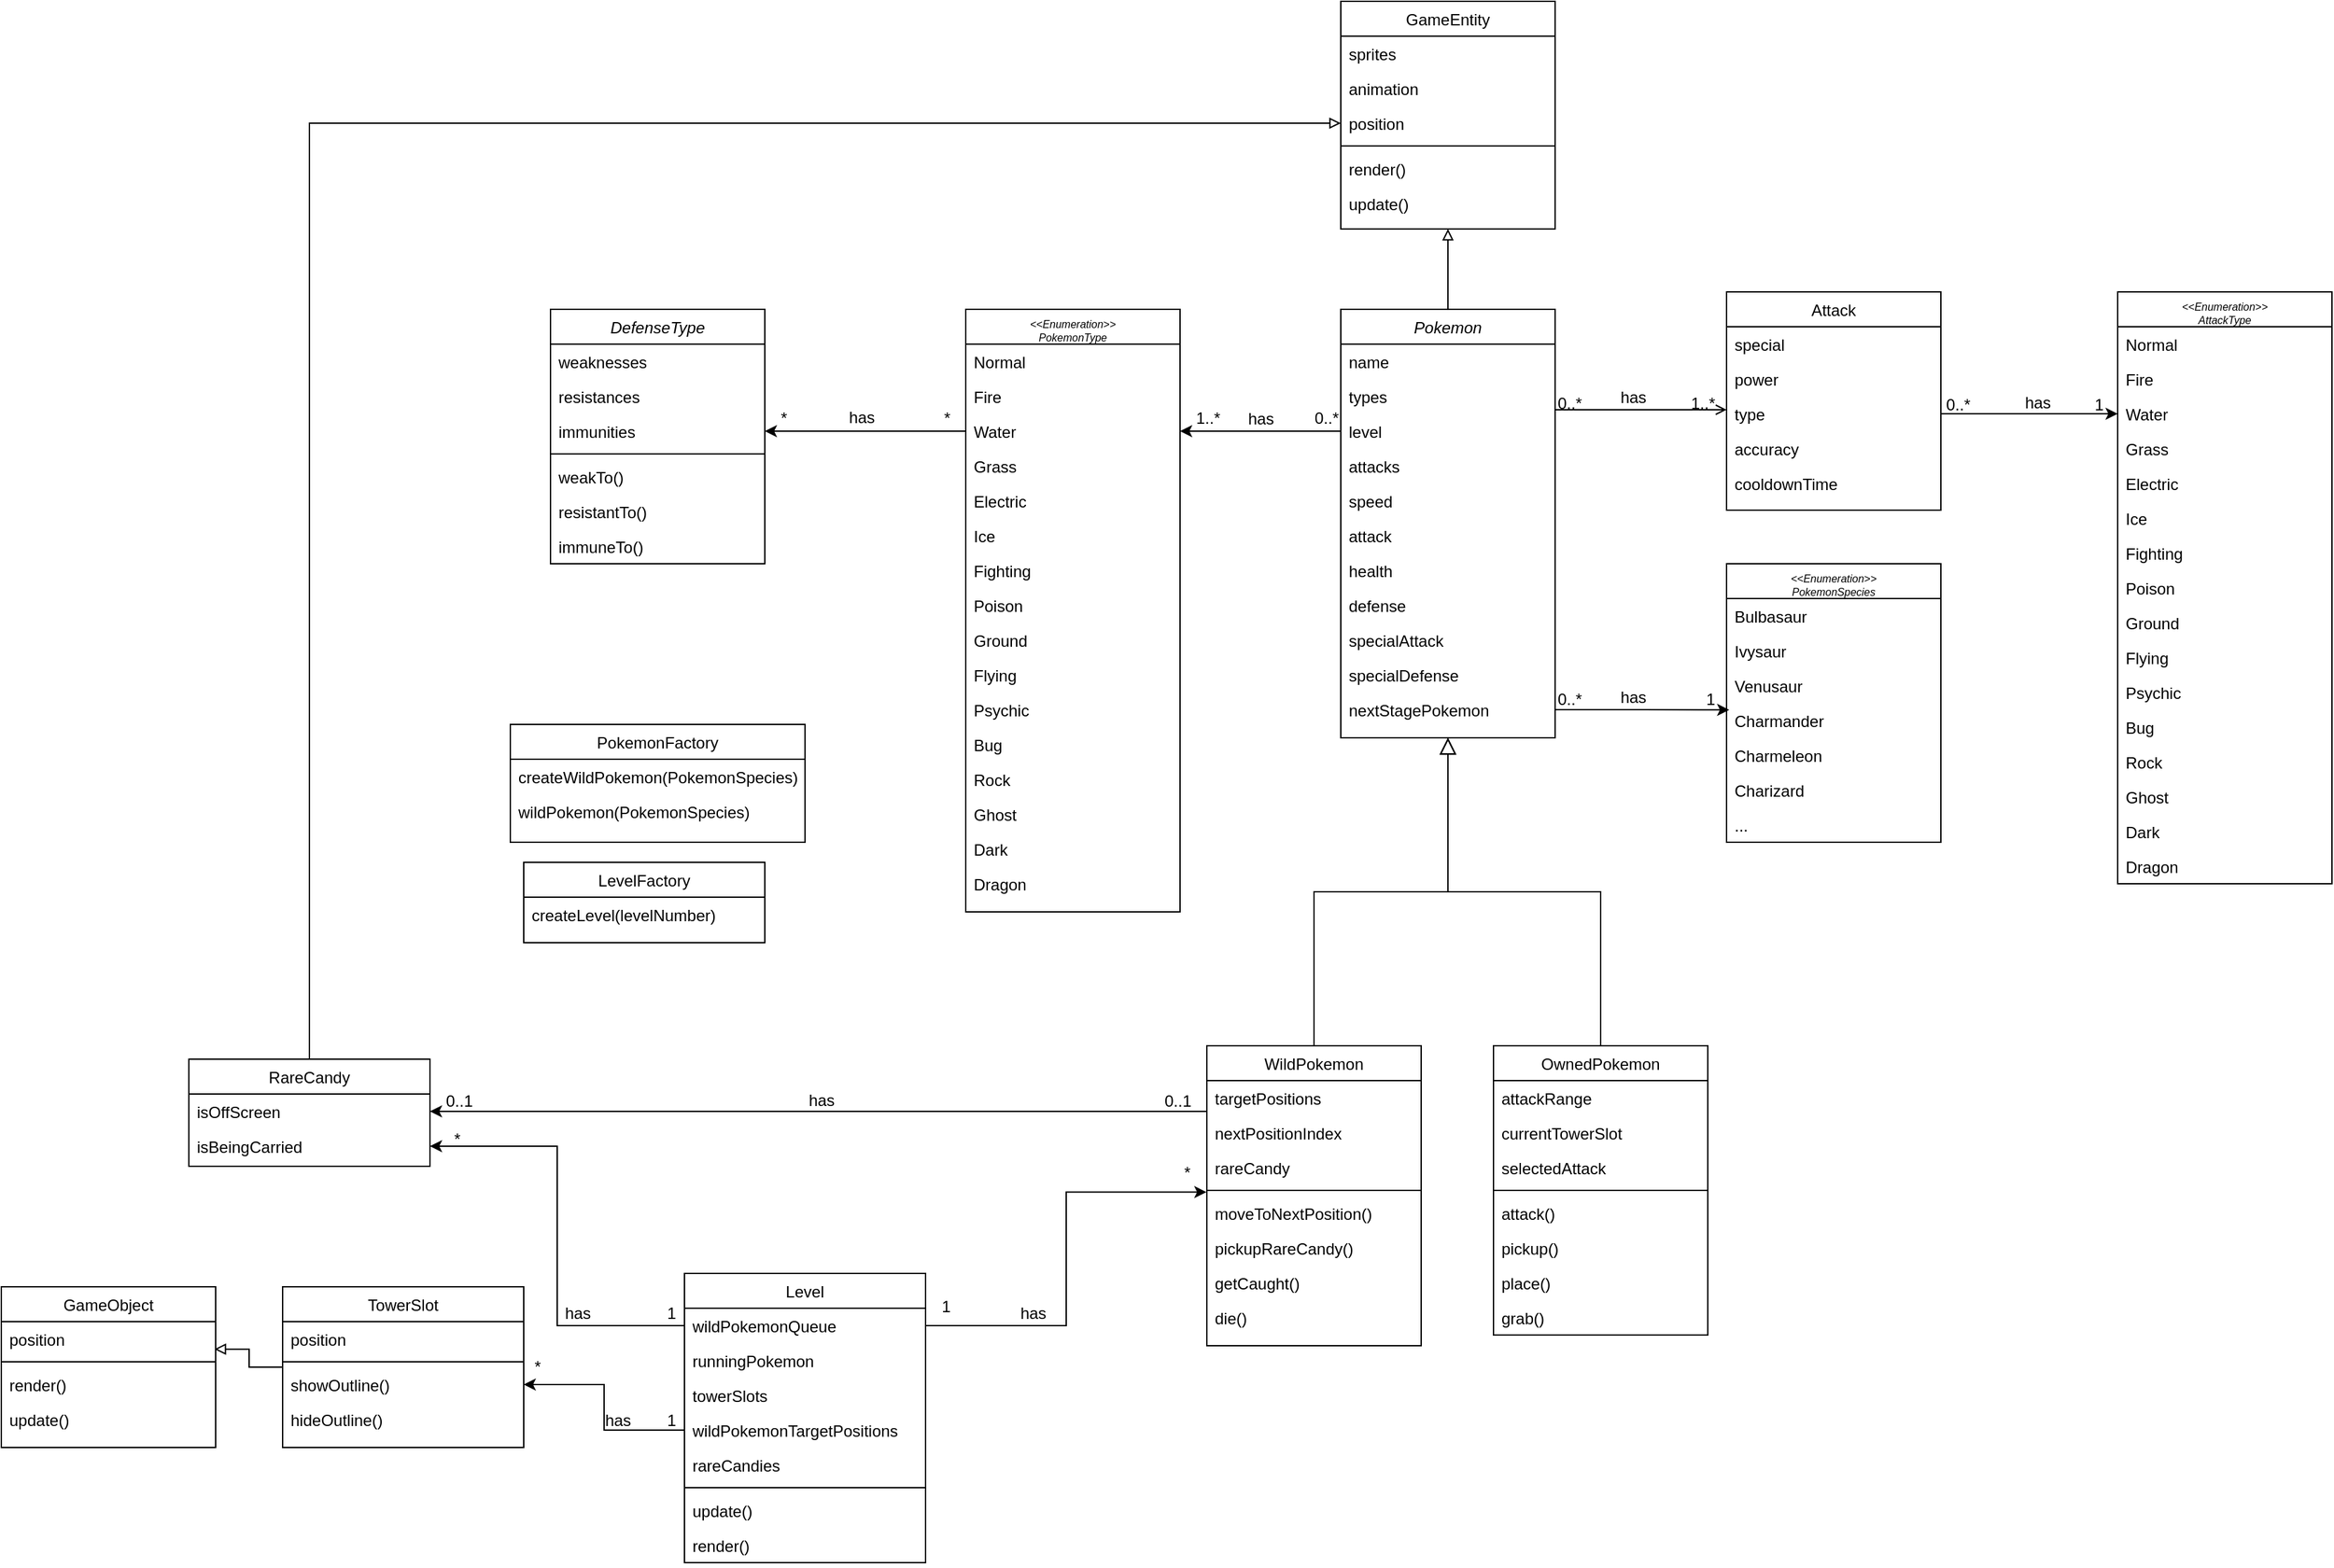 <mxfile version="20.3.0" type="device"><diagram id="C5RBs43oDa-KdzZeNtuy" name="Page-1"><mxGraphModel dx="2284" dy="3000" grid="1" gridSize="10" guides="1" tooltips="1" connect="1" arrows="1" fold="1" page="1" pageScale="1" pageWidth="827" pageHeight="1169" math="0" shadow="0"><root><mxCell id="WIyWlLk6GJQsqaUBKTNV-0"/><mxCell id="WIyWlLk6GJQsqaUBKTNV-1" parent="WIyWlLk6GJQsqaUBKTNV-0"/><mxCell id="jyU-2EMyW6hzsz8k2U6S-14" style="edgeStyle=orthogonalEdgeStyle;rounded=0;orthogonalLoop=1;jettySize=auto;html=1;exitX=0.5;exitY=0;exitDx=0;exitDy=0;entryX=0.5;entryY=1;entryDx=0;entryDy=0;strokeColor=none;" parent="WIyWlLk6GJQsqaUBKTNV-1" source="zkfFHV4jXpPFQw0GAbJ--0" target="jyU-2EMyW6hzsz8k2U6S-4" edge="1"><mxGeometry relative="1" as="geometry"/></mxCell><mxCell id="jyU-2EMyW6hzsz8k2U6S-15" style="edgeStyle=orthogonalEdgeStyle;rounded=0;orthogonalLoop=1;jettySize=auto;html=1;exitX=0.5;exitY=0;exitDx=0;exitDy=0;entryX=0.5;entryY=1;entryDx=0;entryDy=0;endArrow=block;endFill=0;" parent="WIyWlLk6GJQsqaUBKTNV-1" source="zkfFHV4jXpPFQw0GAbJ--0" target="jyU-2EMyW6hzsz8k2U6S-4" edge="1"><mxGeometry relative="1" as="geometry"/></mxCell><mxCell id="zkfFHV4jXpPFQw0GAbJ--0" value="Pokemon" style="swimlane;fontStyle=2;align=center;verticalAlign=top;childLayout=stackLayout;horizontal=1;startSize=26;horizontalStack=0;resizeParent=1;resizeLast=0;collapsible=1;marginBottom=0;rounded=0;shadow=0;strokeWidth=1;" parent="WIyWlLk6GJQsqaUBKTNV-1" vertex="1"><mxGeometry x="220" y="120" width="160" height="320" as="geometry"><mxRectangle x="230" y="140" width="160" height="26" as="alternateBounds"/></mxGeometry></mxCell><mxCell id="zkfFHV4jXpPFQw0GAbJ--1" value="name" style="text;align=left;verticalAlign=top;spacingLeft=4;spacingRight=4;overflow=hidden;rotatable=0;points=[[0,0.5],[1,0.5]];portConstraint=eastwest;" parent="zkfFHV4jXpPFQw0GAbJ--0" vertex="1"><mxGeometry y="26" width="160" height="26" as="geometry"/></mxCell><mxCell id="zkfFHV4jXpPFQw0GAbJ--2" value="types" style="text;align=left;verticalAlign=top;spacingLeft=4;spacingRight=4;overflow=hidden;rotatable=0;points=[[0,0.5],[1,0.5]];portConstraint=eastwest;rounded=0;shadow=0;html=0;" parent="zkfFHV4jXpPFQw0GAbJ--0" vertex="1"><mxGeometry y="52" width="160" height="26" as="geometry"/></mxCell><mxCell id="zkfFHV4jXpPFQw0GAbJ--3" value="level" style="text;align=left;verticalAlign=top;spacingLeft=4;spacingRight=4;overflow=hidden;rotatable=0;points=[[0,0.5],[1,0.5]];portConstraint=eastwest;rounded=0;shadow=0;html=0;" parent="zkfFHV4jXpPFQw0GAbJ--0" vertex="1"><mxGeometry y="78" width="160" height="26" as="geometry"/></mxCell><mxCell id="jyU-2EMyW6hzsz8k2U6S-2" value="attacks" style="text;align=left;verticalAlign=top;spacingLeft=4;spacingRight=4;overflow=hidden;rotatable=0;points=[[0,0.5],[1,0.5]];portConstraint=eastwest;rounded=0;shadow=0;html=0;" parent="zkfFHV4jXpPFQw0GAbJ--0" vertex="1"><mxGeometry y="104" width="160" height="26" as="geometry"/></mxCell><mxCell id="jyU-2EMyW6hzsz8k2U6S-69" value="speed" style="text;align=left;verticalAlign=top;spacingLeft=4;spacingRight=4;overflow=hidden;rotatable=0;points=[[0,0.5],[1,0.5]];portConstraint=eastwest;rounded=0;shadow=0;html=0;" parent="zkfFHV4jXpPFQw0GAbJ--0" vertex="1"><mxGeometry y="130" width="160" height="26" as="geometry"/></mxCell><mxCell id="jyU-2EMyW6hzsz8k2U6S-70" value="attack" style="text;align=left;verticalAlign=top;spacingLeft=4;spacingRight=4;overflow=hidden;rotatable=0;points=[[0,0.5],[1,0.5]];portConstraint=eastwest;rounded=0;shadow=0;html=0;" parent="zkfFHV4jXpPFQw0GAbJ--0" vertex="1"><mxGeometry y="156" width="160" height="26" as="geometry"/></mxCell><mxCell id="jyU-2EMyW6hzsz8k2U6S-72" value="health" style="text;align=left;verticalAlign=top;spacingLeft=4;spacingRight=4;overflow=hidden;rotatable=0;points=[[0,0.5],[1,0.5]];portConstraint=eastwest;rounded=0;shadow=0;html=0;" parent="zkfFHV4jXpPFQw0GAbJ--0" vertex="1"><mxGeometry y="182" width="160" height="26" as="geometry"/></mxCell><mxCell id="jyU-2EMyW6hzsz8k2U6S-73" value="defense" style="text;align=left;verticalAlign=top;spacingLeft=4;spacingRight=4;overflow=hidden;rotatable=0;points=[[0,0.5],[1,0.5]];portConstraint=eastwest;rounded=0;shadow=0;html=0;" parent="zkfFHV4jXpPFQw0GAbJ--0" vertex="1"><mxGeometry y="208" width="160" height="26" as="geometry"/></mxCell><mxCell id="jyU-2EMyW6hzsz8k2U6S-74" value="specialAttack" style="text;align=left;verticalAlign=top;spacingLeft=4;spacingRight=4;overflow=hidden;rotatable=0;points=[[0,0.5],[1,0.5]];portConstraint=eastwest;rounded=0;shadow=0;html=0;" parent="zkfFHV4jXpPFQw0GAbJ--0" vertex="1"><mxGeometry y="234" width="160" height="26" as="geometry"/></mxCell><mxCell id="jyU-2EMyW6hzsz8k2U6S-75" value="specialDefense" style="text;align=left;verticalAlign=top;spacingLeft=4;spacingRight=4;overflow=hidden;rotatable=0;points=[[0,0.5],[1,0.5]];portConstraint=eastwest;rounded=0;shadow=0;html=0;" parent="zkfFHV4jXpPFQw0GAbJ--0" vertex="1"><mxGeometry y="260" width="160" height="26" as="geometry"/></mxCell><mxCell id="jyU-2EMyW6hzsz8k2U6S-137" value="nextStagePokemon" style="text;align=left;verticalAlign=top;spacingLeft=4;spacingRight=4;overflow=hidden;rotatable=0;points=[[0,0.5],[1,0.5]];portConstraint=eastwest;rounded=0;shadow=0;html=0;" parent="zkfFHV4jXpPFQw0GAbJ--0" vertex="1"><mxGeometry y="286" width="160" height="26" as="geometry"/></mxCell><mxCell id="zkfFHV4jXpPFQw0GAbJ--6" value="WildPokemon" style="swimlane;fontStyle=0;align=center;verticalAlign=top;childLayout=stackLayout;horizontal=1;startSize=26;horizontalStack=0;resizeParent=1;resizeLast=0;collapsible=1;marginBottom=0;rounded=0;shadow=0;strokeWidth=1;" parent="WIyWlLk6GJQsqaUBKTNV-1" vertex="1"><mxGeometry x="120" y="670" width="160" height="224" as="geometry"><mxRectangle x="130" y="380" width="160" height="26" as="alternateBounds"/></mxGeometry></mxCell><mxCell id="zkfFHV4jXpPFQw0GAbJ--8" value="targetPositions" style="text;align=left;verticalAlign=top;spacingLeft=4;spacingRight=4;overflow=hidden;rotatable=0;points=[[0,0.5],[1,0.5]];portConstraint=eastwest;rounded=0;shadow=0;html=0;" parent="zkfFHV4jXpPFQw0GAbJ--6" vertex="1"><mxGeometry y="26" width="160" height="26" as="geometry"/></mxCell><mxCell id="vURB0W0O-eHj1X0CCWjj-23" value="nextPositionIndex" style="text;align=left;verticalAlign=top;spacingLeft=4;spacingRight=4;overflow=hidden;rotatable=0;points=[[0,0.5],[1,0.5]];portConstraint=eastwest;rounded=0;shadow=0;html=0;" parent="zkfFHV4jXpPFQw0GAbJ--6" vertex="1"><mxGeometry y="52" width="160" height="26" as="geometry"/></mxCell><mxCell id="vURB0W0O-eHj1X0CCWjj-40" value="rareCandy" style="text;align=left;verticalAlign=top;spacingLeft=4;spacingRight=4;overflow=hidden;rotatable=0;points=[[0,0.5],[1,0.5]];portConstraint=eastwest;rounded=0;shadow=0;html=0;" parent="zkfFHV4jXpPFQw0GAbJ--6" vertex="1"><mxGeometry y="78" width="160" height="26" as="geometry"/></mxCell><mxCell id="zkfFHV4jXpPFQw0GAbJ--9" value="" style="line;html=1;strokeWidth=1;align=left;verticalAlign=middle;spacingTop=-1;spacingLeft=3;spacingRight=3;rotatable=0;labelPosition=right;points=[];portConstraint=eastwest;" parent="zkfFHV4jXpPFQw0GAbJ--6" vertex="1"><mxGeometry y="104" width="160" height="8" as="geometry"/></mxCell><mxCell id="vURB0W0O-eHj1X0CCWjj-24" value="moveToNextPosition()" style="text;align=left;verticalAlign=top;spacingLeft=4;spacingRight=4;overflow=hidden;rotatable=0;points=[[0,0.5],[1,0.5]];portConstraint=eastwest;rounded=0;shadow=0;html=0;" parent="zkfFHV4jXpPFQw0GAbJ--6" vertex="1"><mxGeometry y="112" width="160" height="26" as="geometry"/></mxCell><mxCell id="vURB0W0O-eHj1X0CCWjj-25" value="pickupRareCandy()" style="text;align=left;verticalAlign=top;spacingLeft=4;spacingRight=4;overflow=hidden;rotatable=0;points=[[0,0.5],[1,0.5]];portConstraint=eastwest;rounded=0;shadow=0;html=0;" parent="zkfFHV4jXpPFQw0GAbJ--6" vertex="1"><mxGeometry y="138" width="160" height="26" as="geometry"/></mxCell><mxCell id="vURB0W0O-eHj1X0CCWjj-26" value="getCaught()" style="text;align=left;verticalAlign=top;spacingLeft=4;spacingRight=4;overflow=hidden;rotatable=0;points=[[0,0.5],[1,0.5]];portConstraint=eastwest;rounded=0;shadow=0;html=0;" parent="zkfFHV4jXpPFQw0GAbJ--6" vertex="1"><mxGeometry y="164" width="160" height="26" as="geometry"/></mxCell><mxCell id="vURB0W0O-eHj1X0CCWjj-27" value="die()" style="text;align=left;verticalAlign=top;spacingLeft=4;spacingRight=4;overflow=hidden;rotatable=0;points=[[0,0.5],[1,0.5]];portConstraint=eastwest;rounded=0;shadow=0;html=0;" parent="zkfFHV4jXpPFQw0GAbJ--6" vertex="1"><mxGeometry y="190" width="160" height="26" as="geometry"/></mxCell><mxCell id="zkfFHV4jXpPFQw0GAbJ--12" value="" style="endArrow=block;endSize=10;endFill=0;shadow=0;strokeWidth=1;rounded=0;edgeStyle=elbowEdgeStyle;elbow=vertical;" parent="WIyWlLk6GJQsqaUBKTNV-1" source="zkfFHV4jXpPFQw0GAbJ--6" target="zkfFHV4jXpPFQw0GAbJ--0" edge="1"><mxGeometry width="160" relative="1" as="geometry"><mxPoint x="200" y="203" as="sourcePoint"/><mxPoint x="200" y="203" as="targetPoint"/></mxGeometry></mxCell><mxCell id="zkfFHV4jXpPFQw0GAbJ--13" value="OwnedPokemon" style="swimlane;fontStyle=0;align=center;verticalAlign=top;childLayout=stackLayout;horizontal=1;startSize=26;horizontalStack=0;resizeParent=1;resizeLast=0;collapsible=1;marginBottom=0;rounded=0;shadow=0;strokeWidth=1;" parent="WIyWlLk6GJQsqaUBKTNV-1" vertex="1"><mxGeometry x="334" y="670" width="160" height="216" as="geometry"><mxRectangle x="340" y="380" width="170" height="26" as="alternateBounds"/></mxGeometry></mxCell><mxCell id="zkfFHV4jXpPFQw0GAbJ--14" value="attackRange" style="text;align=left;verticalAlign=top;spacingLeft=4;spacingRight=4;overflow=hidden;rotatable=0;points=[[0,0.5],[1,0.5]];portConstraint=eastwest;" parent="zkfFHV4jXpPFQw0GAbJ--13" vertex="1"><mxGeometry y="26" width="160" height="26" as="geometry"/></mxCell><mxCell id="vURB0W0O-eHj1X0CCWjj-8" value="currentTowerSlot" style="text;align=left;verticalAlign=top;spacingLeft=4;spacingRight=4;overflow=hidden;rotatable=0;points=[[0,0.5],[1,0.5]];portConstraint=eastwest;" parent="zkfFHV4jXpPFQw0GAbJ--13" vertex="1"><mxGeometry y="52" width="160" height="26" as="geometry"/></mxCell><mxCell id="vURB0W0O-eHj1X0CCWjj-22" value="selectedAttack&#10;" style="text;align=left;verticalAlign=top;spacingLeft=4;spacingRight=4;overflow=hidden;rotatable=0;points=[[0,0.5],[1,0.5]];portConstraint=eastwest;" parent="zkfFHV4jXpPFQw0GAbJ--13" vertex="1"><mxGeometry y="78" width="160" height="26" as="geometry"/></mxCell><mxCell id="zkfFHV4jXpPFQw0GAbJ--15" value="" style="line;html=1;strokeWidth=1;align=left;verticalAlign=middle;spacingTop=-1;spacingLeft=3;spacingRight=3;rotatable=0;labelPosition=right;points=[];portConstraint=eastwest;" parent="zkfFHV4jXpPFQw0GAbJ--13" vertex="1"><mxGeometry y="104" width="160" height="8" as="geometry"/></mxCell><mxCell id="vURB0W0O-eHj1X0CCWjj-7" value="attack()&#10;" style="text;align=left;verticalAlign=top;spacingLeft=4;spacingRight=4;overflow=hidden;rotatable=0;points=[[0,0.5],[1,0.5]];portConstraint=eastwest;" parent="zkfFHV4jXpPFQw0GAbJ--13" vertex="1"><mxGeometry y="112" width="160" height="26" as="geometry"/></mxCell><mxCell id="vURB0W0O-eHj1X0CCWjj-73" value="pickup()" style="text;align=left;verticalAlign=top;spacingLeft=4;spacingRight=4;overflow=hidden;rotatable=0;points=[[0,0.5],[1,0.5]];portConstraint=eastwest;" parent="zkfFHV4jXpPFQw0GAbJ--13" vertex="1"><mxGeometry y="138" width="160" height="26" as="geometry"/></mxCell><mxCell id="vURB0W0O-eHj1X0CCWjj-74" value="place()" style="text;align=left;verticalAlign=top;spacingLeft=4;spacingRight=4;overflow=hidden;rotatable=0;points=[[0,0.5],[1,0.5]];portConstraint=eastwest;" parent="zkfFHV4jXpPFQw0GAbJ--13" vertex="1"><mxGeometry y="164" width="160" height="26" as="geometry"/></mxCell><mxCell id="vURB0W0O-eHj1X0CCWjj-75" value="grab()" style="text;align=left;verticalAlign=top;spacingLeft=4;spacingRight=4;overflow=hidden;rotatable=0;points=[[0,0.5],[1,0.5]];portConstraint=eastwest;" parent="zkfFHV4jXpPFQw0GAbJ--13" vertex="1"><mxGeometry y="190" width="160" height="26" as="geometry"/></mxCell><mxCell id="zkfFHV4jXpPFQw0GAbJ--16" value="" style="endArrow=block;endSize=10;endFill=0;shadow=0;strokeWidth=1;rounded=0;edgeStyle=elbowEdgeStyle;elbow=vertical;" parent="WIyWlLk6GJQsqaUBKTNV-1" source="zkfFHV4jXpPFQw0GAbJ--13" target="zkfFHV4jXpPFQw0GAbJ--0" edge="1"><mxGeometry width="160" relative="1" as="geometry"><mxPoint x="210" y="373" as="sourcePoint"/><mxPoint x="310" y="271" as="targetPoint"/></mxGeometry></mxCell><mxCell id="zkfFHV4jXpPFQw0GAbJ--17" value="Attack" style="swimlane;fontStyle=0;align=center;verticalAlign=top;childLayout=stackLayout;horizontal=1;startSize=26;horizontalStack=0;resizeParent=1;resizeLast=0;collapsible=1;marginBottom=0;rounded=0;shadow=0;strokeWidth=1;" parent="WIyWlLk6GJQsqaUBKTNV-1" vertex="1"><mxGeometry x="508" y="107" width="160" height="163" as="geometry"><mxRectangle x="550" y="140" width="160" height="26" as="alternateBounds"/></mxGeometry></mxCell><mxCell id="zkfFHV4jXpPFQw0GAbJ--18" value="special" style="text;align=left;verticalAlign=top;spacingLeft=4;spacingRight=4;overflow=hidden;rotatable=0;points=[[0,0.5],[1,0.5]];portConstraint=eastwest;" parent="zkfFHV4jXpPFQw0GAbJ--17" vertex="1"><mxGeometry y="26" width="160" height="26" as="geometry"/></mxCell><mxCell id="zkfFHV4jXpPFQw0GAbJ--19" value="power" style="text;align=left;verticalAlign=top;spacingLeft=4;spacingRight=4;overflow=hidden;rotatable=0;points=[[0,0.5],[1,0.5]];portConstraint=eastwest;rounded=0;shadow=0;html=0;" parent="zkfFHV4jXpPFQw0GAbJ--17" vertex="1"><mxGeometry y="52" width="160" height="26" as="geometry"/></mxCell><mxCell id="zkfFHV4jXpPFQw0GAbJ--20" value="type" style="text;align=left;verticalAlign=top;spacingLeft=4;spacingRight=4;overflow=hidden;rotatable=0;points=[[0,0.5],[1,0.5]];portConstraint=eastwest;rounded=0;shadow=0;html=0;" parent="zkfFHV4jXpPFQw0GAbJ--17" vertex="1"><mxGeometry y="78" width="160" height="26" as="geometry"/></mxCell><mxCell id="zkfFHV4jXpPFQw0GAbJ--21" value="accuracy" style="text;align=left;verticalAlign=top;spacingLeft=4;spacingRight=4;overflow=hidden;rotatable=0;points=[[0,0.5],[1,0.5]];portConstraint=eastwest;rounded=0;shadow=0;html=0;" parent="zkfFHV4jXpPFQw0GAbJ--17" vertex="1"><mxGeometry y="104" width="160" height="26" as="geometry"/></mxCell><mxCell id="zkfFHV4jXpPFQw0GAbJ--22" value="cooldownTime" style="text;align=left;verticalAlign=top;spacingLeft=4;spacingRight=4;overflow=hidden;rotatable=0;points=[[0,0.5],[1,0.5]];portConstraint=eastwest;rounded=0;shadow=0;html=0;" parent="zkfFHV4jXpPFQw0GAbJ--17" vertex="1"><mxGeometry y="130" width="160" height="26" as="geometry"/></mxCell><mxCell id="zkfFHV4jXpPFQw0GAbJ--26" value="" style="endArrow=open;shadow=0;strokeWidth=1;rounded=0;endFill=1;edgeStyle=elbowEdgeStyle;elbow=vertical;" parent="WIyWlLk6GJQsqaUBKTNV-1" source="zkfFHV4jXpPFQw0GAbJ--0" target="zkfFHV4jXpPFQw0GAbJ--17" edge="1"><mxGeometry x="0.5" y="41" relative="1" as="geometry"><mxPoint x="380" y="192" as="sourcePoint"/><mxPoint x="540" y="192" as="targetPoint"/><mxPoint x="-40" y="32" as="offset"/></mxGeometry></mxCell><mxCell id="zkfFHV4jXpPFQw0GAbJ--27" value="0..*" style="resizable=0;align=left;verticalAlign=bottom;labelBackgroundColor=none;fontSize=12;" parent="zkfFHV4jXpPFQw0GAbJ--26" connectable="0" vertex="1"><mxGeometry x="-1" relative="1" as="geometry"><mxPoint y="4" as="offset"/></mxGeometry></mxCell><mxCell id="zkfFHV4jXpPFQw0GAbJ--28" value="1..*" style="resizable=0;align=right;verticalAlign=bottom;labelBackgroundColor=none;fontSize=12;" parent="zkfFHV4jXpPFQw0GAbJ--26" connectable="0" vertex="1"><mxGeometry x="1" relative="1" as="geometry"><mxPoint x="-7" y="4" as="offset"/></mxGeometry></mxCell><mxCell id="zkfFHV4jXpPFQw0GAbJ--29" value="has" style="text;html=1;resizable=0;points=[];;align=center;verticalAlign=middle;labelBackgroundColor=none;rounded=0;shadow=0;strokeWidth=1;fontSize=12;" parent="zkfFHV4jXpPFQw0GAbJ--26" vertex="1" connectable="0"><mxGeometry x="0.5" y="49" relative="1" as="geometry"><mxPoint x="-38" y="40" as="offset"/></mxGeometry></mxCell><mxCell id="jyU-2EMyW6hzsz8k2U6S-139" value="0..*" style="resizable=0;align=left;verticalAlign=bottom;labelBackgroundColor=none;fontSize=12;" parent="zkfFHV4jXpPFQw0GAbJ--26" connectable="0" vertex="1"><mxGeometry x="-1" relative="1" as="geometry"><mxPoint y="225" as="offset"/></mxGeometry></mxCell><mxCell id="jyU-2EMyW6hzsz8k2U6S-140" value="has" style="text;html=1;resizable=0;points=[];;align=center;verticalAlign=middle;labelBackgroundColor=none;rounded=0;shadow=0;strokeWidth=1;fontSize=12;" parent="zkfFHV4jXpPFQw0GAbJ--26" vertex="1" connectable="0"><mxGeometry x="0.5" y="49" relative="1" as="geometry"><mxPoint x="-38" y="264" as="offset"/></mxGeometry></mxCell><mxCell id="jyU-2EMyW6hzsz8k2U6S-141" value="1" style="resizable=0;align=right;verticalAlign=bottom;labelBackgroundColor=none;fontSize=12;" parent="zkfFHV4jXpPFQw0GAbJ--26" connectable="0" vertex="1"><mxGeometry x="1" relative="1" as="geometry"><mxPoint x="-7" y="225" as="offset"/></mxGeometry></mxCell><mxCell id="vURB0W0O-eHj1X0CCWjj-4" value="0..*" style="resizable=0;align=left;verticalAlign=bottom;labelBackgroundColor=none;fontSize=12;" parent="zkfFHV4jXpPFQw0GAbJ--26" connectable="0" vertex="1"><mxGeometry x="-1" relative="1" as="geometry"><mxPoint x="290" y="5" as="offset"/></mxGeometry></mxCell><mxCell id="vURB0W0O-eHj1X0CCWjj-5" value="1" style="resizable=0;align=right;verticalAlign=bottom;labelBackgroundColor=none;fontSize=12;" parent="zkfFHV4jXpPFQw0GAbJ--26" connectable="0" vertex="1"><mxGeometry x="1" relative="1" as="geometry"><mxPoint x="283" y="5" as="offset"/></mxGeometry></mxCell><mxCell id="vURB0W0O-eHj1X0CCWjj-6" value="has" style="text;html=1;resizable=0;points=[];;align=center;verticalAlign=middle;labelBackgroundColor=none;rounded=0;shadow=0;strokeWidth=1;fontSize=12;" parent="zkfFHV4jXpPFQw0GAbJ--26" vertex="1" connectable="0"><mxGeometry x="0.5" y="49" relative="1" as="geometry"><mxPoint x="264" y="44" as="offset"/></mxGeometry></mxCell><mxCell id="jyU-2EMyW6hzsz8k2U6S-4" value="GameEntity" style="swimlane;fontStyle=0;align=center;verticalAlign=top;childLayout=stackLayout;horizontal=1;startSize=26;horizontalStack=0;resizeParent=1;resizeLast=0;collapsible=1;marginBottom=0;rounded=0;shadow=0;strokeWidth=1;" parent="WIyWlLk6GJQsqaUBKTNV-1" vertex="1"><mxGeometry x="220" y="-110" width="160" height="170" as="geometry"><mxRectangle x="550" y="140" width="160" height="26" as="alternateBounds"/></mxGeometry></mxCell><mxCell id="jyU-2EMyW6hzsz8k2U6S-5" value="sprites" style="text;align=left;verticalAlign=top;spacingLeft=4;spacingRight=4;overflow=hidden;rotatable=0;points=[[0,0.5],[1,0.5]];portConstraint=eastwest;" parent="jyU-2EMyW6hzsz8k2U6S-4" vertex="1"><mxGeometry y="26" width="160" height="26" as="geometry"/></mxCell><mxCell id="jyU-2EMyW6hzsz8k2U6S-6" value="animation" style="text;align=left;verticalAlign=top;spacingLeft=4;spacingRight=4;overflow=hidden;rotatable=0;points=[[0,0.5],[1,0.5]];portConstraint=eastwest;rounded=0;shadow=0;html=0;" parent="jyU-2EMyW6hzsz8k2U6S-4" vertex="1"><mxGeometry y="52" width="160" height="26" as="geometry"/></mxCell><mxCell id="jyU-2EMyW6hzsz8k2U6S-7" value="position" style="text;align=left;verticalAlign=top;spacingLeft=4;spacingRight=4;overflow=hidden;rotatable=0;points=[[0,0.5],[1,0.5]];portConstraint=eastwest;rounded=0;shadow=0;html=0;" parent="jyU-2EMyW6hzsz8k2U6S-4" vertex="1"><mxGeometry y="78" width="160" height="26" as="geometry"/></mxCell><mxCell id="jyU-2EMyW6hzsz8k2U6S-10" value="" style="line;html=1;strokeWidth=1;align=left;verticalAlign=middle;spacingTop=-1;spacingLeft=3;spacingRight=3;rotatable=0;labelPosition=right;points=[];portConstraint=eastwest;" parent="jyU-2EMyW6hzsz8k2U6S-4" vertex="1"><mxGeometry y="104" width="160" height="8" as="geometry"/></mxCell><mxCell id="jyU-2EMyW6hzsz8k2U6S-11" value="render()" style="text;align=left;verticalAlign=top;spacingLeft=4;spacingRight=4;overflow=hidden;rotatable=0;points=[[0,0.5],[1,0.5]];portConstraint=eastwest;" parent="jyU-2EMyW6hzsz8k2U6S-4" vertex="1"><mxGeometry y="112" width="160" height="26" as="geometry"/></mxCell><mxCell id="jyU-2EMyW6hzsz8k2U6S-13" value="update()" style="text;align=left;verticalAlign=top;spacingLeft=4;spacingRight=4;overflow=hidden;rotatable=0;points=[[0,0.5],[1,0.5]];portConstraint=eastwest;" parent="jyU-2EMyW6hzsz8k2U6S-4" vertex="1"><mxGeometry y="138" width="160" height="26" as="geometry"/></mxCell><mxCell id="jyU-2EMyW6hzsz8k2U6S-25" style="edgeStyle=orthogonalEdgeStyle;rounded=0;orthogonalLoop=1;jettySize=auto;html=1;exitX=0;exitY=0.5;exitDx=0;exitDy=0;endArrow=classic;endFill=1;entryX=1;entryY=0.5;entryDx=0;entryDy=0;" parent="WIyWlLk6GJQsqaUBKTNV-1" source="zkfFHV4jXpPFQw0GAbJ--3" target="jyU-2EMyW6hzsz8k2U6S-42" edge="1"><mxGeometry relative="1" as="geometry"><mxPoint x="120" y="211" as="targetPoint"/></mxGeometry></mxCell><mxCell id="jyU-2EMyW6hzsz8k2U6S-29" value="1..*" style="resizable=0;align=left;verticalAlign=bottom;labelBackgroundColor=none;fontSize=12;" parent="WIyWlLk6GJQsqaUBKTNV-1" connectable="0" vertex="1"><mxGeometry x="110" y="210.003" as="geometry"/></mxCell><mxCell id="jyU-2EMyW6hzsz8k2U6S-30" value="0..*" style="resizable=0;align=right;verticalAlign=bottom;labelBackgroundColor=none;fontSize=12;" parent="WIyWlLk6GJQsqaUBKTNV-1" connectable="0" vertex="1"><mxGeometry x="220.002" y="210.003" as="geometry"/></mxCell><mxCell id="jyU-2EMyW6hzsz8k2U6S-31" value="has" style="text;html=1;resizable=0;points=[];;align=center;verticalAlign=middle;labelBackgroundColor=none;rounded=0;shadow=0;strokeWidth=1;fontSize=12;" parent="WIyWlLk6GJQsqaUBKTNV-1" vertex="1" connectable="0"><mxGeometry x="160.004" y="202.003" as="geometry"/></mxCell><mxCell id="jyU-2EMyW6hzsz8k2U6S-34" value="&lt;&lt;Enumeration&gt;&gt;&#10;PokemonType" style="swimlane;fontStyle=2;align=center;verticalAlign=top;childLayout=stackLayout;horizontal=1;startSize=26;horizontalStack=0;resizeParent=1;resizeLast=0;collapsible=1;marginBottom=0;rounded=0;shadow=0;strokeWidth=1;fontSize=8;" parent="WIyWlLk6GJQsqaUBKTNV-1" vertex="1"><mxGeometry x="-60" y="120" width="160" height="450" as="geometry"><mxRectangle x="230" y="140" width="160" height="26" as="alternateBounds"/></mxGeometry></mxCell><mxCell id="jyU-2EMyW6hzsz8k2U6S-40" value="Normal" style="text;align=left;verticalAlign=top;spacingLeft=4;spacingRight=4;overflow=hidden;rotatable=0;points=[[0,0.5],[1,0.5]];portConstraint=eastwest;" parent="jyU-2EMyW6hzsz8k2U6S-34" vertex="1"><mxGeometry y="26" width="160" height="26" as="geometry"/></mxCell><mxCell id="jyU-2EMyW6hzsz8k2U6S-41" value="Fire&#10;" style="text;align=left;verticalAlign=top;spacingLeft=4;spacingRight=4;overflow=hidden;rotatable=0;points=[[0,0.5],[1,0.5]];portConstraint=eastwest;" parent="jyU-2EMyW6hzsz8k2U6S-34" vertex="1"><mxGeometry y="52" width="160" height="26" as="geometry"/></mxCell><mxCell id="jyU-2EMyW6hzsz8k2U6S-42" value="Water" style="text;align=left;verticalAlign=top;spacingLeft=4;spacingRight=4;overflow=hidden;rotatable=0;points=[[0,0.5],[1,0.5]];portConstraint=eastwest;" parent="jyU-2EMyW6hzsz8k2U6S-34" vertex="1"><mxGeometry y="78" width="160" height="26" as="geometry"/></mxCell><mxCell id="jyU-2EMyW6hzsz8k2U6S-43" value="Grass" style="text;align=left;verticalAlign=top;spacingLeft=4;spacingRight=4;overflow=hidden;rotatable=0;points=[[0,0.5],[1,0.5]];portConstraint=eastwest;" parent="jyU-2EMyW6hzsz8k2U6S-34" vertex="1"><mxGeometry y="104" width="160" height="26" as="geometry"/></mxCell><mxCell id="jyU-2EMyW6hzsz8k2U6S-44" value="Electric" style="text;align=left;verticalAlign=top;spacingLeft=4;spacingRight=4;overflow=hidden;rotatable=0;points=[[0,0.5],[1,0.5]];portConstraint=eastwest;" parent="jyU-2EMyW6hzsz8k2U6S-34" vertex="1"><mxGeometry y="130" width="160" height="26" as="geometry"/></mxCell><mxCell id="jyU-2EMyW6hzsz8k2U6S-45" value="Ice" style="text;align=left;verticalAlign=top;spacingLeft=4;spacingRight=4;overflow=hidden;rotatable=0;points=[[0,0.5],[1,0.5]];portConstraint=eastwest;" parent="jyU-2EMyW6hzsz8k2U6S-34" vertex="1"><mxGeometry y="156" width="160" height="26" as="geometry"/></mxCell><mxCell id="jyU-2EMyW6hzsz8k2U6S-46" value="Fighting" style="text;align=left;verticalAlign=top;spacingLeft=4;spacingRight=4;overflow=hidden;rotatable=0;points=[[0,0.5],[1,0.5]];portConstraint=eastwest;" parent="jyU-2EMyW6hzsz8k2U6S-34" vertex="1"><mxGeometry y="182" width="160" height="26" as="geometry"/></mxCell><mxCell id="jyU-2EMyW6hzsz8k2U6S-47" value="Poison" style="text;align=left;verticalAlign=top;spacingLeft=4;spacingRight=4;overflow=hidden;rotatable=0;points=[[0,0.5],[1,0.5]];portConstraint=eastwest;" parent="jyU-2EMyW6hzsz8k2U6S-34" vertex="1"><mxGeometry y="208" width="160" height="26" as="geometry"/></mxCell><mxCell id="jyU-2EMyW6hzsz8k2U6S-48" value="Ground" style="text;align=left;verticalAlign=top;spacingLeft=4;spacingRight=4;overflow=hidden;rotatable=0;points=[[0,0.5],[1,0.5]];portConstraint=eastwest;" parent="jyU-2EMyW6hzsz8k2U6S-34" vertex="1"><mxGeometry y="234" width="160" height="26" as="geometry"/></mxCell><mxCell id="jyU-2EMyW6hzsz8k2U6S-49" value="Flying" style="text;align=left;verticalAlign=top;spacingLeft=4;spacingRight=4;overflow=hidden;rotatable=0;points=[[0,0.5],[1,0.5]];portConstraint=eastwest;" parent="jyU-2EMyW6hzsz8k2U6S-34" vertex="1"><mxGeometry y="260" width="160" height="26" as="geometry"/></mxCell><mxCell id="jyU-2EMyW6hzsz8k2U6S-50" value="Psychic" style="text;align=left;verticalAlign=top;spacingLeft=4;spacingRight=4;overflow=hidden;rotatable=0;points=[[0,0.5],[1,0.5]];portConstraint=eastwest;" parent="jyU-2EMyW6hzsz8k2U6S-34" vertex="1"><mxGeometry y="286" width="160" height="26" as="geometry"/></mxCell><mxCell id="jyU-2EMyW6hzsz8k2U6S-51" value="Bug" style="text;align=left;verticalAlign=top;spacingLeft=4;spacingRight=4;overflow=hidden;rotatable=0;points=[[0,0.5],[1,0.5]];portConstraint=eastwest;" parent="jyU-2EMyW6hzsz8k2U6S-34" vertex="1"><mxGeometry y="312" width="160" height="26" as="geometry"/></mxCell><mxCell id="jyU-2EMyW6hzsz8k2U6S-52" value="Rock" style="text;align=left;verticalAlign=top;spacingLeft=4;spacingRight=4;overflow=hidden;rotatable=0;points=[[0,0.5],[1,0.5]];portConstraint=eastwest;" parent="jyU-2EMyW6hzsz8k2U6S-34" vertex="1"><mxGeometry y="338" width="160" height="26" as="geometry"/></mxCell><mxCell id="jyU-2EMyW6hzsz8k2U6S-53" value="Ghost" style="text;align=left;verticalAlign=top;spacingLeft=4;spacingRight=4;overflow=hidden;rotatable=0;points=[[0,0.5],[1,0.5]];portConstraint=eastwest;" parent="jyU-2EMyW6hzsz8k2U6S-34" vertex="1"><mxGeometry y="364" width="160" height="26" as="geometry"/></mxCell><mxCell id="jyU-2EMyW6hzsz8k2U6S-54" value="Dark" style="text;align=left;verticalAlign=top;spacingLeft=4;spacingRight=4;overflow=hidden;rotatable=0;points=[[0,0.5],[1,0.5]];portConstraint=eastwest;" parent="jyU-2EMyW6hzsz8k2U6S-34" vertex="1"><mxGeometry y="390" width="160" height="26" as="geometry"/></mxCell><mxCell id="jyU-2EMyW6hzsz8k2U6S-55" value="Dragon" style="text;align=left;verticalAlign=top;spacingLeft=4;spacingRight=4;overflow=hidden;rotatable=0;points=[[0,0.5],[1,0.5]];portConstraint=eastwest;" parent="jyU-2EMyW6hzsz8k2U6S-34" vertex="1"><mxGeometry y="416" width="160" height="26" as="geometry"/></mxCell><mxCell id="jyU-2EMyW6hzsz8k2U6S-56" value="DefenseType" style="swimlane;fontStyle=2;align=center;verticalAlign=top;childLayout=stackLayout;horizontal=1;startSize=26;horizontalStack=0;resizeParent=1;resizeLast=0;collapsible=1;marginBottom=0;rounded=0;shadow=0;strokeWidth=1;" parent="WIyWlLk6GJQsqaUBKTNV-1" vertex="1"><mxGeometry x="-370" y="120" width="160" height="190" as="geometry"><mxRectangle x="230" y="140" width="160" height="26" as="alternateBounds"/></mxGeometry></mxCell><mxCell id="jyU-2EMyW6hzsz8k2U6S-57" value="weaknesses" style="text;align=left;verticalAlign=top;spacingLeft=4;spacingRight=4;overflow=hidden;rotatable=0;points=[[0,0.5],[1,0.5]];portConstraint=eastwest;" parent="jyU-2EMyW6hzsz8k2U6S-56" vertex="1"><mxGeometry y="26" width="160" height="26" as="geometry"/></mxCell><mxCell id="jyU-2EMyW6hzsz8k2U6S-58" value="resistances" style="text;align=left;verticalAlign=top;spacingLeft=4;spacingRight=4;overflow=hidden;rotatable=0;points=[[0,0.5],[1,0.5]];portConstraint=eastwest;rounded=0;shadow=0;html=0;" parent="jyU-2EMyW6hzsz8k2U6S-56" vertex="1"><mxGeometry y="52" width="160" height="26" as="geometry"/></mxCell><mxCell id="jyU-2EMyW6hzsz8k2U6S-59" value="immunities" style="text;align=left;verticalAlign=top;spacingLeft=4;spacingRight=4;overflow=hidden;rotatable=0;points=[[0,0.5],[1,0.5]];portConstraint=eastwest;rounded=0;shadow=0;html=0;" parent="jyU-2EMyW6hzsz8k2U6S-56" vertex="1"><mxGeometry y="78" width="160" height="26" as="geometry"/></mxCell><mxCell id="jyU-2EMyW6hzsz8k2U6S-61" value="" style="line;html=1;strokeWidth=1;align=left;verticalAlign=middle;spacingTop=-1;spacingLeft=3;spacingRight=3;rotatable=0;labelPosition=right;points=[];portConstraint=eastwest;" parent="jyU-2EMyW6hzsz8k2U6S-56" vertex="1"><mxGeometry y="104" width="160" height="8" as="geometry"/></mxCell><mxCell id="jyU-2EMyW6hzsz8k2U6S-66" value="weakTo()" style="text;align=left;verticalAlign=top;spacingLeft=4;spacingRight=4;overflow=hidden;rotatable=0;points=[[0,0.5],[1,0.5]];portConstraint=eastwest;rounded=0;shadow=0;html=0;" parent="jyU-2EMyW6hzsz8k2U6S-56" vertex="1"><mxGeometry y="112" width="160" height="26" as="geometry"/></mxCell><mxCell id="jyU-2EMyW6hzsz8k2U6S-67" value="resistantTo()" style="text;align=left;verticalAlign=top;spacingLeft=4;spacingRight=4;overflow=hidden;rotatable=0;points=[[0,0.5],[1,0.5]];portConstraint=eastwest;rounded=0;shadow=0;html=0;" parent="jyU-2EMyW6hzsz8k2U6S-56" vertex="1"><mxGeometry y="138" width="160" height="26" as="geometry"/></mxCell><mxCell id="jyU-2EMyW6hzsz8k2U6S-68" value="immuneTo()" style="text;align=left;verticalAlign=top;spacingLeft=4;spacingRight=4;overflow=hidden;rotatable=0;points=[[0,0.5],[1,0.5]];portConstraint=eastwest;rounded=0;shadow=0;html=0;" parent="jyU-2EMyW6hzsz8k2U6S-56" vertex="1"><mxGeometry y="164" width="160" height="26" as="geometry"/></mxCell><mxCell id="jyU-2EMyW6hzsz8k2U6S-62" style="edgeStyle=orthogonalEdgeStyle;rounded=0;orthogonalLoop=1;jettySize=auto;html=1;exitX=0;exitY=0.5;exitDx=0;exitDy=0;entryX=1;entryY=0.5;entryDx=0;entryDy=0;fontSize=8;endArrow=classic;endFill=1;" parent="WIyWlLk6GJQsqaUBKTNV-1" source="jyU-2EMyW6hzsz8k2U6S-42" target="jyU-2EMyW6hzsz8k2U6S-59" edge="1"><mxGeometry relative="1" as="geometry"/></mxCell><mxCell id="jyU-2EMyW6hzsz8k2U6S-63" value="*" style="resizable=0;align=left;verticalAlign=bottom;labelBackgroundColor=none;fontSize=12;direction=south;" parent="WIyWlLk6GJQsqaUBKTNV-1" connectable="0" vertex="1"><mxGeometry x="-200" y="210.003" as="geometry"/></mxCell><mxCell id="jyU-2EMyW6hzsz8k2U6S-64" value="*" style="resizable=0;align=right;verticalAlign=bottom;labelBackgroundColor=none;fontSize=12;" parent="WIyWlLk6GJQsqaUBKTNV-1" connectable="0" vertex="1"><mxGeometry x="-69.998" y="210.003" as="geometry"/></mxCell><mxCell id="jyU-2EMyW6hzsz8k2U6S-65" value="has" style="text;html=1;resizable=0;points=[];;align=center;verticalAlign=middle;labelBackgroundColor=none;rounded=0;shadow=0;strokeWidth=1;fontSize=12;" parent="WIyWlLk6GJQsqaUBKTNV-1" vertex="1" connectable="0"><mxGeometry x="170.004" y="220.003" as="geometry"><mxPoint x="-308" y="-19" as="offset"/></mxGeometry></mxCell><mxCell id="jyU-2EMyW6hzsz8k2U6S-76" value="Level" style="swimlane;fontStyle=0;align=center;verticalAlign=top;childLayout=stackLayout;horizontal=1;startSize=26;horizontalStack=0;resizeParent=1;resizeLast=0;collapsible=1;marginBottom=0;rounded=0;shadow=0;strokeWidth=1;" parent="WIyWlLk6GJQsqaUBKTNV-1" vertex="1"><mxGeometry x="-270" y="840" width="180" height="216" as="geometry"><mxRectangle x="550" y="140" width="160" height="26" as="alternateBounds"/></mxGeometry></mxCell><mxCell id="jyU-2EMyW6hzsz8k2U6S-77" value="wildPokemonQueue" style="text;align=left;verticalAlign=top;spacingLeft=4;spacingRight=4;overflow=hidden;rotatable=0;points=[[0,0.5],[1,0.5]];portConstraint=eastwest;" parent="jyU-2EMyW6hzsz8k2U6S-76" vertex="1"><mxGeometry y="26" width="180" height="26" as="geometry"/></mxCell><mxCell id="jyU-2EMyW6hzsz8k2U6S-78" value="runningPokemon" style="text;align=left;verticalAlign=top;spacingLeft=4;spacingRight=4;overflow=hidden;rotatable=0;points=[[0,0.5],[1,0.5]];portConstraint=eastwest;rounded=0;shadow=0;html=0;" parent="jyU-2EMyW6hzsz8k2U6S-76" vertex="1"><mxGeometry y="52" width="180" height="26" as="geometry"/></mxCell><mxCell id="jyU-2EMyW6hzsz8k2U6S-79" value="towerSlots" style="text;align=left;verticalAlign=top;spacingLeft=4;spacingRight=4;overflow=hidden;rotatable=0;points=[[0,0.5],[1,0.5]];portConstraint=eastwest;rounded=0;shadow=0;html=0;" parent="jyU-2EMyW6hzsz8k2U6S-76" vertex="1"><mxGeometry y="78" width="180" height="26" as="geometry"/></mxCell><mxCell id="jyU-2EMyW6hzsz8k2U6S-80" value="wildPokemonTargetPositions" style="text;align=left;verticalAlign=top;spacingLeft=4;spacingRight=4;overflow=hidden;rotatable=0;points=[[0,0.5],[1,0.5]];portConstraint=eastwest;rounded=0;shadow=0;html=0;" parent="jyU-2EMyW6hzsz8k2U6S-76" vertex="1"><mxGeometry y="104" width="180" height="26" as="geometry"/></mxCell><mxCell id="jyU-2EMyW6hzsz8k2U6S-81" value="rareCandies" style="text;align=left;verticalAlign=top;spacingLeft=4;spacingRight=4;overflow=hidden;rotatable=0;points=[[0,0.5],[1,0.5]];portConstraint=eastwest;rounded=0;shadow=0;html=0;" parent="jyU-2EMyW6hzsz8k2U6S-76" vertex="1"><mxGeometry y="130" width="180" height="26" as="geometry"/></mxCell><mxCell id="vURB0W0O-eHj1X0CCWjj-77" value="" style="line;html=1;strokeWidth=1;align=left;verticalAlign=middle;spacingTop=-1;spacingLeft=3;spacingRight=3;rotatable=0;labelPosition=right;points=[];portConstraint=eastwest;" parent="jyU-2EMyW6hzsz8k2U6S-76" vertex="1"><mxGeometry y="156" width="180" height="8" as="geometry"/></mxCell><mxCell id="vURB0W0O-eHj1X0CCWjj-76" value="update()" style="text;align=left;verticalAlign=top;spacingLeft=4;spacingRight=4;overflow=hidden;rotatable=0;points=[[0,0.5],[1,0.5]];portConstraint=eastwest;rounded=0;shadow=0;html=0;" parent="jyU-2EMyW6hzsz8k2U6S-76" vertex="1"><mxGeometry y="164" width="180" height="26" as="geometry"/></mxCell><mxCell id="vURB0W0O-eHj1X0CCWjj-78" value="render()" style="text;align=left;verticalAlign=top;spacingLeft=4;spacingRight=4;overflow=hidden;rotatable=0;points=[[0,0.5],[1,0.5]];portConstraint=eastwest;rounded=0;shadow=0;html=0;" parent="jyU-2EMyW6hzsz8k2U6S-76" vertex="1"><mxGeometry y="190" width="180" height="26" as="geometry"/></mxCell><mxCell id="jyU-2EMyW6hzsz8k2U6S-82" value="PokemonFactory" style="swimlane;fontStyle=0;align=center;verticalAlign=top;childLayout=stackLayout;horizontal=1;startSize=26;horizontalStack=0;resizeParent=1;resizeLast=0;collapsible=1;marginBottom=0;rounded=0;shadow=0;strokeWidth=1;" parent="WIyWlLk6GJQsqaUBKTNV-1" vertex="1"><mxGeometry x="-400" y="430" width="220" height="88" as="geometry"><mxRectangle x="550" y="140" width="160" height="26" as="alternateBounds"/></mxGeometry></mxCell><mxCell id="jyU-2EMyW6hzsz8k2U6S-84" value="createWildPokemon(PokemonSpecies)" style="text;align=left;verticalAlign=top;spacingLeft=4;spacingRight=4;overflow=hidden;rotatable=0;points=[[0,0.5],[1,0.5]];portConstraint=eastwest;rounded=0;shadow=0;html=0;" parent="jyU-2EMyW6hzsz8k2U6S-82" vertex="1"><mxGeometry y="26" width="220" height="26" as="geometry"/></mxCell><mxCell id="jyU-2EMyW6hzsz8k2U6S-113" value="wildPokemon(PokemonSpecies)" style="text;align=left;verticalAlign=top;spacingLeft=4;spacingRight=4;overflow=hidden;rotatable=0;points=[[0,0.5],[1,0.5]];portConstraint=eastwest;rounded=0;shadow=0;html=0;" parent="jyU-2EMyW6hzsz8k2U6S-82" vertex="1"><mxGeometry y="52" width="220" height="26" as="geometry"/></mxCell><mxCell id="jyU-2EMyW6hzsz8k2U6S-95" value="&lt;&lt;Enumeration&gt;&gt;&#10;AttackType" style="swimlane;fontStyle=2;align=center;verticalAlign=top;childLayout=stackLayout;horizontal=1;startSize=26;horizontalStack=0;resizeParent=1;resizeLast=0;collapsible=1;marginBottom=0;rounded=0;shadow=0;strokeWidth=1;fontSize=8;" parent="WIyWlLk6GJQsqaUBKTNV-1" vertex="1"><mxGeometry x="800" y="107" width="160" height="442" as="geometry"><mxRectangle x="230" y="140" width="160" height="26" as="alternateBounds"/></mxGeometry></mxCell><mxCell id="jyU-2EMyW6hzsz8k2U6S-96" value="Normal" style="text;align=left;verticalAlign=top;spacingLeft=4;spacingRight=4;overflow=hidden;rotatable=0;points=[[0,0.5],[1,0.5]];portConstraint=eastwest;" parent="jyU-2EMyW6hzsz8k2U6S-95" vertex="1"><mxGeometry y="26" width="160" height="26" as="geometry"/></mxCell><mxCell id="jyU-2EMyW6hzsz8k2U6S-97" value="Fire&#10;" style="text;align=left;verticalAlign=top;spacingLeft=4;spacingRight=4;overflow=hidden;rotatable=0;points=[[0,0.5],[1,0.5]];portConstraint=eastwest;" parent="jyU-2EMyW6hzsz8k2U6S-95" vertex="1"><mxGeometry y="52" width="160" height="26" as="geometry"/></mxCell><mxCell id="jyU-2EMyW6hzsz8k2U6S-98" value="Water" style="text;align=left;verticalAlign=top;spacingLeft=4;spacingRight=4;overflow=hidden;rotatable=0;points=[[0,0.5],[1,0.5]];portConstraint=eastwest;" parent="jyU-2EMyW6hzsz8k2U6S-95" vertex="1"><mxGeometry y="78" width="160" height="26" as="geometry"/></mxCell><mxCell id="jyU-2EMyW6hzsz8k2U6S-99" value="Grass" style="text;align=left;verticalAlign=top;spacingLeft=4;spacingRight=4;overflow=hidden;rotatable=0;points=[[0,0.5],[1,0.5]];portConstraint=eastwest;" parent="jyU-2EMyW6hzsz8k2U6S-95" vertex="1"><mxGeometry y="104" width="160" height="26" as="geometry"/></mxCell><mxCell id="jyU-2EMyW6hzsz8k2U6S-100" value="Electric" style="text;align=left;verticalAlign=top;spacingLeft=4;spacingRight=4;overflow=hidden;rotatable=0;points=[[0,0.5],[1,0.5]];portConstraint=eastwest;" parent="jyU-2EMyW6hzsz8k2U6S-95" vertex="1"><mxGeometry y="130" width="160" height="26" as="geometry"/></mxCell><mxCell id="jyU-2EMyW6hzsz8k2U6S-101" value="Ice" style="text;align=left;verticalAlign=top;spacingLeft=4;spacingRight=4;overflow=hidden;rotatable=0;points=[[0,0.5],[1,0.5]];portConstraint=eastwest;" parent="jyU-2EMyW6hzsz8k2U6S-95" vertex="1"><mxGeometry y="156" width="160" height="26" as="geometry"/></mxCell><mxCell id="jyU-2EMyW6hzsz8k2U6S-102" value="Fighting" style="text;align=left;verticalAlign=top;spacingLeft=4;spacingRight=4;overflow=hidden;rotatable=0;points=[[0,0.5],[1,0.5]];portConstraint=eastwest;" parent="jyU-2EMyW6hzsz8k2U6S-95" vertex="1"><mxGeometry y="182" width="160" height="26" as="geometry"/></mxCell><mxCell id="jyU-2EMyW6hzsz8k2U6S-103" value="Poison" style="text;align=left;verticalAlign=top;spacingLeft=4;spacingRight=4;overflow=hidden;rotatable=0;points=[[0,0.5],[1,0.5]];portConstraint=eastwest;" parent="jyU-2EMyW6hzsz8k2U6S-95" vertex="1"><mxGeometry y="208" width="160" height="26" as="geometry"/></mxCell><mxCell id="jyU-2EMyW6hzsz8k2U6S-104" value="Ground" style="text;align=left;verticalAlign=top;spacingLeft=4;spacingRight=4;overflow=hidden;rotatable=0;points=[[0,0.5],[1,0.5]];portConstraint=eastwest;" parent="jyU-2EMyW6hzsz8k2U6S-95" vertex="1"><mxGeometry y="234" width="160" height="26" as="geometry"/></mxCell><mxCell id="jyU-2EMyW6hzsz8k2U6S-105" value="Flying" style="text;align=left;verticalAlign=top;spacingLeft=4;spacingRight=4;overflow=hidden;rotatable=0;points=[[0,0.5],[1,0.5]];portConstraint=eastwest;" parent="jyU-2EMyW6hzsz8k2U6S-95" vertex="1"><mxGeometry y="260" width="160" height="26" as="geometry"/></mxCell><mxCell id="jyU-2EMyW6hzsz8k2U6S-106" value="Psychic" style="text;align=left;verticalAlign=top;spacingLeft=4;spacingRight=4;overflow=hidden;rotatable=0;points=[[0,0.5],[1,0.5]];portConstraint=eastwest;" parent="jyU-2EMyW6hzsz8k2U6S-95" vertex="1"><mxGeometry y="286" width="160" height="26" as="geometry"/></mxCell><mxCell id="jyU-2EMyW6hzsz8k2U6S-107" value="Bug" style="text;align=left;verticalAlign=top;spacingLeft=4;spacingRight=4;overflow=hidden;rotatable=0;points=[[0,0.5],[1,0.5]];portConstraint=eastwest;" parent="jyU-2EMyW6hzsz8k2U6S-95" vertex="1"><mxGeometry y="312" width="160" height="26" as="geometry"/></mxCell><mxCell id="jyU-2EMyW6hzsz8k2U6S-108" value="Rock" style="text;align=left;verticalAlign=top;spacingLeft=4;spacingRight=4;overflow=hidden;rotatable=0;points=[[0,0.5],[1,0.5]];portConstraint=eastwest;" parent="jyU-2EMyW6hzsz8k2U6S-95" vertex="1"><mxGeometry y="338" width="160" height="26" as="geometry"/></mxCell><mxCell id="jyU-2EMyW6hzsz8k2U6S-109" value="Ghost" style="text;align=left;verticalAlign=top;spacingLeft=4;spacingRight=4;overflow=hidden;rotatable=0;points=[[0,0.5],[1,0.5]];portConstraint=eastwest;" parent="jyU-2EMyW6hzsz8k2U6S-95" vertex="1"><mxGeometry y="364" width="160" height="26" as="geometry"/></mxCell><mxCell id="jyU-2EMyW6hzsz8k2U6S-110" value="Dark" style="text;align=left;verticalAlign=top;spacingLeft=4;spacingRight=4;overflow=hidden;rotatable=0;points=[[0,0.5],[1,0.5]];portConstraint=eastwest;" parent="jyU-2EMyW6hzsz8k2U6S-95" vertex="1"><mxGeometry y="390" width="160" height="26" as="geometry"/></mxCell><mxCell id="jyU-2EMyW6hzsz8k2U6S-111" value="Dragon" style="text;align=left;verticalAlign=top;spacingLeft=4;spacingRight=4;overflow=hidden;rotatable=0;points=[[0,0.5],[1,0.5]];portConstraint=eastwest;" parent="jyU-2EMyW6hzsz8k2U6S-95" vertex="1"><mxGeometry y="416" width="160" height="26" as="geometry"/></mxCell><mxCell id="jyU-2EMyW6hzsz8k2U6S-112" style="edgeStyle=orthogonalEdgeStyle;rounded=0;orthogonalLoop=1;jettySize=auto;html=1;exitX=1;exitY=0.5;exitDx=0;exitDy=0;fontSize=8;endArrow=classic;endFill=1;entryX=0;entryY=0.5;entryDx=0;entryDy=0;" parent="WIyWlLk6GJQsqaUBKTNV-1" source="zkfFHV4jXpPFQw0GAbJ--20" target="jyU-2EMyW6hzsz8k2U6S-98" edge="1"><mxGeometry relative="1" as="geometry"><mxPoint x="720" y="198.667" as="targetPoint"/></mxGeometry></mxCell><mxCell id="jyU-2EMyW6hzsz8k2U6S-115" value="&lt;&lt;Enumeration&gt;&gt;&#10;PokemonSpecies" style="swimlane;fontStyle=2;align=center;verticalAlign=top;childLayout=stackLayout;horizontal=1;startSize=26;horizontalStack=0;resizeParent=1;resizeLast=0;collapsible=1;marginBottom=0;rounded=0;shadow=0;strokeWidth=1;fontSize=8;" parent="WIyWlLk6GJQsqaUBKTNV-1" vertex="1"><mxGeometry x="508" y="310" width="160" height="208" as="geometry"><mxRectangle x="230" y="140" width="160" height="26" as="alternateBounds"/></mxGeometry></mxCell><mxCell id="jyU-2EMyW6hzsz8k2U6S-130" value="Bulbasaur" style="text;align=left;verticalAlign=top;spacingLeft=4;spacingRight=4;overflow=hidden;rotatable=0;points=[[0,0.5],[1,0.5]];portConstraint=eastwest;" parent="jyU-2EMyW6hzsz8k2U6S-115" vertex="1"><mxGeometry y="26" width="160" height="26" as="geometry"/></mxCell><mxCell id="jyU-2EMyW6hzsz8k2U6S-131" value="Ivysaur" style="text;align=left;verticalAlign=top;spacingLeft=4;spacingRight=4;overflow=hidden;rotatable=0;points=[[0,0.5],[1,0.5]];portConstraint=eastwest;" parent="jyU-2EMyW6hzsz8k2U6S-115" vertex="1"><mxGeometry y="52" width="160" height="26" as="geometry"/></mxCell><mxCell id="jyU-2EMyW6hzsz8k2U6S-132" value="Venusaur" style="text;align=left;verticalAlign=top;spacingLeft=4;spacingRight=4;overflow=hidden;rotatable=0;points=[[0,0.5],[1,0.5]];portConstraint=eastwest;" parent="jyU-2EMyW6hzsz8k2U6S-115" vertex="1"><mxGeometry y="78" width="160" height="26" as="geometry"/></mxCell><mxCell id="jyU-2EMyW6hzsz8k2U6S-133" value="Charmander" style="text;align=left;verticalAlign=top;spacingLeft=4;spacingRight=4;overflow=hidden;rotatable=0;points=[[0,0.5],[1,0.5]];portConstraint=eastwest;" parent="jyU-2EMyW6hzsz8k2U6S-115" vertex="1"><mxGeometry y="104" width="160" height="26" as="geometry"/></mxCell><mxCell id="jyU-2EMyW6hzsz8k2U6S-134" value="Charmeleon" style="text;align=left;verticalAlign=top;spacingLeft=4;spacingRight=4;overflow=hidden;rotatable=0;points=[[0,0.5],[1,0.5]];portConstraint=eastwest;" parent="jyU-2EMyW6hzsz8k2U6S-115" vertex="1"><mxGeometry y="130" width="160" height="26" as="geometry"/></mxCell><mxCell id="jyU-2EMyW6hzsz8k2U6S-135" value="Charizard" style="text;align=left;verticalAlign=top;spacingLeft=4;spacingRight=4;overflow=hidden;rotatable=0;points=[[0,0.5],[1,0.5]];portConstraint=eastwest;" parent="jyU-2EMyW6hzsz8k2U6S-115" vertex="1"><mxGeometry y="156" width="160" height="26" as="geometry"/></mxCell><mxCell id="jyU-2EMyW6hzsz8k2U6S-136" value="..." style="text;align=left;verticalAlign=top;spacingLeft=4;spacingRight=4;overflow=hidden;rotatable=0;points=[[0,0.5],[1,0.5]];portConstraint=eastwest;" parent="jyU-2EMyW6hzsz8k2U6S-115" vertex="1"><mxGeometry y="182" width="160" height="26" as="geometry"/></mxCell><mxCell id="jyU-2EMyW6hzsz8k2U6S-138" style="edgeStyle=orthogonalEdgeStyle;rounded=0;orthogonalLoop=1;jettySize=auto;html=1;exitX=1;exitY=0.5;exitDx=0;exitDy=0;fontSize=8;endArrow=classic;endFill=1;" parent="WIyWlLk6GJQsqaUBKTNV-1" source="jyU-2EMyW6hzsz8k2U6S-137" edge="1"><mxGeometry relative="1" as="geometry"><mxPoint x="510" y="419.158" as="targetPoint"/></mxGeometry></mxCell><mxCell id="vURB0W0O-eHj1X0CCWjj-9" value="LevelFactory" style="swimlane;fontStyle=0;align=center;verticalAlign=top;childLayout=stackLayout;horizontal=1;startSize=26;horizontalStack=0;resizeParent=1;resizeLast=0;collapsible=1;marginBottom=0;rounded=0;shadow=0;strokeWidth=1;" parent="WIyWlLk6GJQsqaUBKTNV-1" vertex="1"><mxGeometry x="-390" y="533" width="180" height="60" as="geometry"><mxRectangle x="550" y="140" width="160" height="26" as="alternateBounds"/></mxGeometry></mxCell><mxCell id="vURB0W0O-eHj1X0CCWjj-10" value="createLevel(levelNumber)" style="text;align=left;verticalAlign=top;spacingLeft=4;spacingRight=4;overflow=hidden;rotatable=0;points=[[0,0.5],[1,0.5]];portConstraint=eastwest;" parent="vURB0W0O-eHj1X0CCWjj-9" vertex="1"><mxGeometry y="26" width="180" height="26" as="geometry"/></mxCell><mxCell id="vURB0W0O-eHj1X0CCWjj-29" style="edgeStyle=orthogonalEdgeStyle;rounded=0;orthogonalLoop=1;jettySize=auto;html=1;exitX=0.5;exitY=0;exitDx=0;exitDy=0;entryX=0;entryY=0.5;entryDx=0;entryDy=0;endArrow=block;endFill=0;" parent="WIyWlLk6GJQsqaUBKTNV-1" source="vURB0W0O-eHj1X0CCWjj-15" target="jyU-2EMyW6hzsz8k2U6S-7" edge="1"><mxGeometry relative="1" as="geometry"/></mxCell><mxCell id="vURB0W0O-eHj1X0CCWjj-15" value="RareCandy" style="swimlane;fontStyle=0;align=center;verticalAlign=top;childLayout=stackLayout;horizontal=1;startSize=26;horizontalStack=0;resizeParent=1;resizeLast=0;collapsible=1;marginBottom=0;rounded=0;shadow=0;strokeWidth=1;" parent="WIyWlLk6GJQsqaUBKTNV-1" vertex="1"><mxGeometry x="-640" y="680" width="180" height="80" as="geometry"><mxRectangle x="550" y="140" width="160" height="26" as="alternateBounds"/></mxGeometry></mxCell><mxCell id="vURB0W0O-eHj1X0CCWjj-16" value="isOffScreen" style="text;align=left;verticalAlign=top;spacingLeft=4;spacingRight=4;overflow=hidden;rotatable=0;points=[[0,0.5],[1,0.5]];portConstraint=eastwest;" parent="vURB0W0O-eHj1X0CCWjj-15" vertex="1"><mxGeometry y="26" width="180" height="26" as="geometry"/></mxCell><mxCell id="vURB0W0O-eHj1X0CCWjj-30" value="isBeingCarried" style="text;align=left;verticalAlign=top;spacingLeft=4;spacingRight=4;overflow=hidden;rotatable=0;points=[[0,0.5],[1,0.5]];portConstraint=eastwest;" parent="vURB0W0O-eHj1X0CCWjj-15" vertex="1"><mxGeometry y="52" width="180" height="26" as="geometry"/></mxCell><mxCell id="vURB0W0O-eHj1X0CCWjj-33" value="0..1" style="resizable=0;align=left;verticalAlign=bottom;labelBackgroundColor=none;fontSize=12;direction=south;" parent="WIyWlLk6GJQsqaUBKTNV-1" connectable="0" vertex="1"><mxGeometry x="-450" y="720.003" as="geometry"/></mxCell><mxCell id="vURB0W0O-eHj1X0CCWjj-34" value="0..1" style="resizable=0;align=right;verticalAlign=bottom;labelBackgroundColor=none;fontSize=12;" parent="WIyWlLk6GJQsqaUBKTNV-1" connectable="0" vertex="1"><mxGeometry x="110.002" y="720.003" as="geometry"/></mxCell><mxCell id="vURB0W0O-eHj1X0CCWjj-35" value="has" style="text;html=1;resizable=0;points=[];;align=center;verticalAlign=middle;labelBackgroundColor=none;rounded=0;shadow=0;strokeWidth=1;fontSize=12;" parent="WIyWlLk6GJQsqaUBKTNV-1" vertex="1" connectable="0"><mxGeometry x="140.004" y="730.003" as="geometry"><mxPoint x="-308" y="-19" as="offset"/></mxGeometry></mxCell><mxCell id="vURB0W0O-eHj1X0CCWjj-41" style="edgeStyle=orthogonalEdgeStyle;rounded=0;orthogonalLoop=1;jettySize=auto;html=1;exitX=1;exitY=0.5;exitDx=0;exitDy=0;entryX=-0.002;entryY=1.203;entryDx=0;entryDy=0;entryPerimeter=0;endArrow=classic;endFill=1;" parent="WIyWlLk6GJQsqaUBKTNV-1" source="jyU-2EMyW6hzsz8k2U6S-77" target="vURB0W0O-eHj1X0CCWjj-40" edge="1"><mxGeometry relative="1" as="geometry"/></mxCell><mxCell id="vURB0W0O-eHj1X0CCWjj-42" value="1" style="text;html=1;align=center;verticalAlign=middle;resizable=0;points=[];autosize=1;strokeColor=none;fillColor=none;" parent="WIyWlLk6GJQsqaUBKTNV-1" vertex="1"><mxGeometry x="-90" y="850" width="30" height="30" as="geometry"/></mxCell><mxCell id="vURB0W0O-eHj1X0CCWjj-43" value="has" style="text;html=1;align=center;verticalAlign=middle;resizable=0;points=[];autosize=1;strokeColor=none;fillColor=none;" parent="WIyWlLk6GJQsqaUBKTNV-1" vertex="1"><mxGeometry x="-30" y="855" width="40" height="30" as="geometry"/></mxCell><mxCell id="vURB0W0O-eHj1X0CCWjj-44" value="*" style="text;html=1;align=center;verticalAlign=middle;resizable=0;points=[];autosize=1;strokeColor=none;fillColor=none;" parent="WIyWlLk6GJQsqaUBKTNV-1" vertex="1"><mxGeometry x="90" y="750" width="30" height="30" as="geometry"/></mxCell><mxCell id="vURB0W0O-eHj1X0CCWjj-64" style="edgeStyle=orthogonalEdgeStyle;rounded=0;orthogonalLoop=1;jettySize=auto;html=1;exitX=0;exitY=0.5;exitDx=0;exitDy=0;entryX=0.995;entryY=0.792;entryDx=0;entryDy=0;entryPerimeter=0;endArrow=block;endFill=0;" parent="WIyWlLk6GJQsqaUBKTNV-1" source="vURB0W0O-eHj1X0CCWjj-45" target="vURB0W0O-eHj1X0CCWjj-56" edge="1"><mxGeometry relative="1" as="geometry"/></mxCell><mxCell id="vURB0W0O-eHj1X0CCWjj-45" value="TowerSlot" style="swimlane;fontStyle=0;align=center;verticalAlign=top;childLayout=stackLayout;horizontal=1;startSize=26;horizontalStack=0;resizeParent=1;resizeLast=0;collapsible=1;marginBottom=0;rounded=0;shadow=0;strokeWidth=1;" parent="WIyWlLk6GJQsqaUBKTNV-1" vertex="1"><mxGeometry x="-570" y="850" width="180" height="120" as="geometry"><mxRectangle x="550" y="140" width="160" height="26" as="alternateBounds"/></mxGeometry></mxCell><mxCell id="vURB0W0O-eHj1X0CCWjj-46" value="position" style="text;align=left;verticalAlign=top;spacingLeft=4;spacingRight=4;overflow=hidden;rotatable=0;points=[[0,0.5],[1,0.5]];portConstraint=eastwest;" parent="vURB0W0O-eHj1X0CCWjj-45" vertex="1"><mxGeometry y="26" width="180" height="26" as="geometry"/></mxCell><mxCell id="vURB0W0O-eHj1X0CCWjj-51" value="" style="line;html=1;strokeWidth=1;align=left;verticalAlign=middle;spacingTop=-1;spacingLeft=3;spacingRight=3;rotatable=0;labelPosition=right;points=[];portConstraint=eastwest;" parent="vURB0W0O-eHj1X0CCWjj-45" vertex="1"><mxGeometry y="52" width="180" height="8" as="geometry"/></mxCell><mxCell id="vURB0W0O-eHj1X0CCWjj-52" value="showOutline()" style="text;align=left;verticalAlign=top;spacingLeft=4;spacingRight=4;overflow=hidden;rotatable=0;points=[[0,0.5],[1,0.5]];portConstraint=eastwest;" parent="vURB0W0O-eHj1X0CCWjj-45" vertex="1"><mxGeometry y="60" width="180" height="26" as="geometry"/></mxCell><mxCell id="vURB0W0O-eHj1X0CCWjj-53" value="hideOutline()" style="text;align=left;verticalAlign=top;spacingLeft=4;spacingRight=4;overflow=hidden;rotatable=0;points=[[0,0.5],[1,0.5]];portConstraint=eastwest;" parent="vURB0W0O-eHj1X0CCWjj-45" vertex="1"><mxGeometry y="86" width="180" height="26" as="geometry"/></mxCell><mxCell id="vURB0W0O-eHj1X0CCWjj-55" value="GameObject" style="swimlane;fontStyle=0;align=center;verticalAlign=top;childLayout=stackLayout;horizontal=1;startSize=26;horizontalStack=0;resizeParent=1;resizeLast=0;collapsible=1;marginBottom=0;rounded=0;shadow=0;strokeWidth=1;" parent="WIyWlLk6GJQsqaUBKTNV-1" vertex="1"><mxGeometry x="-780" y="850" width="160" height="120" as="geometry"><mxRectangle x="550" y="140" width="160" height="26" as="alternateBounds"/></mxGeometry></mxCell><mxCell id="vURB0W0O-eHj1X0CCWjj-56" value="position" style="text;align=left;verticalAlign=top;spacingLeft=4;spacingRight=4;overflow=hidden;rotatable=0;points=[[0,0.5],[1,0.5]];portConstraint=eastwest;" parent="vURB0W0O-eHj1X0CCWjj-55" vertex="1"><mxGeometry y="26" width="160" height="26" as="geometry"/></mxCell><mxCell id="vURB0W0O-eHj1X0CCWjj-59" value="" style="line;html=1;strokeWidth=1;align=left;verticalAlign=middle;spacingTop=-1;spacingLeft=3;spacingRight=3;rotatable=0;labelPosition=right;points=[];portConstraint=eastwest;" parent="vURB0W0O-eHj1X0CCWjj-55" vertex="1"><mxGeometry y="52" width="160" height="8" as="geometry"/></mxCell><mxCell id="vURB0W0O-eHj1X0CCWjj-60" value="render()" style="text;align=left;verticalAlign=top;spacingLeft=4;spacingRight=4;overflow=hidden;rotatable=0;points=[[0,0.5],[1,0.5]];portConstraint=eastwest;" parent="vURB0W0O-eHj1X0CCWjj-55" vertex="1"><mxGeometry y="60" width="160" height="26" as="geometry"/></mxCell><mxCell id="vURB0W0O-eHj1X0CCWjj-61" value="update()" style="text;align=left;verticalAlign=top;spacingLeft=4;spacingRight=4;overflow=hidden;rotatable=0;points=[[0,0.5],[1,0.5]];portConstraint=eastwest;" parent="vURB0W0O-eHj1X0CCWjj-55" vertex="1"><mxGeometry y="86" width="160" height="26" as="geometry"/></mxCell><mxCell id="vURB0W0O-eHj1X0CCWjj-63" style="edgeStyle=orthogonalEdgeStyle;rounded=0;orthogonalLoop=1;jettySize=auto;html=1;exitX=0;exitY=0.5;exitDx=0;exitDy=0;entryX=1;entryY=0.5;entryDx=0;entryDy=0;endArrow=classic;endFill=1;" parent="WIyWlLk6GJQsqaUBKTNV-1" source="jyU-2EMyW6hzsz8k2U6S-80" target="vURB0W0O-eHj1X0CCWjj-52" edge="1"><mxGeometry relative="1" as="geometry"/></mxCell><mxCell id="vURB0W0O-eHj1X0CCWjj-65" value="*" style="text;html=1;align=center;verticalAlign=middle;resizable=0;points=[];autosize=1;strokeColor=none;fillColor=none;" parent="WIyWlLk6GJQsqaUBKTNV-1" vertex="1"><mxGeometry x="-395" y="895" width="30" height="30" as="geometry"/></mxCell><mxCell id="vURB0W0O-eHj1X0CCWjj-66" value="1" style="text;html=1;align=center;verticalAlign=middle;resizable=0;points=[];autosize=1;strokeColor=none;fillColor=none;" parent="WIyWlLk6GJQsqaUBKTNV-1" vertex="1"><mxGeometry x="-295" y="935" width="30" height="30" as="geometry"/></mxCell><mxCell id="vURB0W0O-eHj1X0CCWjj-67" value="has" style="text;html=1;align=center;verticalAlign=middle;resizable=0;points=[];autosize=1;strokeColor=none;fillColor=none;" parent="WIyWlLk6GJQsqaUBKTNV-1" vertex="1"><mxGeometry x="-340" y="935" width="40" height="30" as="geometry"/></mxCell><mxCell id="vURB0W0O-eHj1X0CCWjj-68" style="edgeStyle=orthogonalEdgeStyle;rounded=0;orthogonalLoop=1;jettySize=auto;html=1;exitX=0;exitY=0.5;exitDx=0;exitDy=0;entryX=1;entryY=0.5;entryDx=0;entryDy=0;endArrow=classic;endFill=1;" parent="WIyWlLk6GJQsqaUBKTNV-1" source="jyU-2EMyW6hzsz8k2U6S-77" target="vURB0W0O-eHj1X0CCWjj-30" edge="1"><mxGeometry relative="1" as="geometry"/></mxCell><mxCell id="vURB0W0O-eHj1X0CCWjj-69" style="edgeStyle=orthogonalEdgeStyle;rounded=0;orthogonalLoop=1;jettySize=auto;html=1;exitX=0;exitY=0.5;exitDx=0;exitDy=0;entryX=1;entryY=0.5;entryDx=0;entryDy=0;endArrow=classic;endFill=1;" parent="WIyWlLk6GJQsqaUBKTNV-1" source="zkfFHV4jXpPFQw0GAbJ--8" target="vURB0W0O-eHj1X0CCWjj-16" edge="1"><mxGeometry relative="1" as="geometry"><Array as="points"><mxPoint x="120" y="719"/></Array></mxGeometry></mxCell><mxCell id="vURB0W0O-eHj1X0CCWjj-70" value="*" style="text;html=1;align=center;verticalAlign=middle;resizable=0;points=[];autosize=1;strokeColor=none;fillColor=none;" parent="WIyWlLk6GJQsqaUBKTNV-1" vertex="1"><mxGeometry x="-455" y="725" width="30" height="30" as="geometry"/></mxCell><mxCell id="vURB0W0O-eHj1X0CCWjj-71" value="1" style="text;html=1;align=center;verticalAlign=middle;resizable=0;points=[];autosize=1;strokeColor=none;fillColor=none;" parent="WIyWlLk6GJQsqaUBKTNV-1" vertex="1"><mxGeometry x="-295" y="855" width="30" height="30" as="geometry"/></mxCell><mxCell id="vURB0W0O-eHj1X0CCWjj-72" value="has" style="text;html=1;align=center;verticalAlign=middle;resizable=0;points=[];autosize=1;strokeColor=none;fillColor=none;" parent="WIyWlLk6GJQsqaUBKTNV-1" vertex="1"><mxGeometry x="-370" y="855" width="40" height="30" as="geometry"/></mxCell></root></mxGraphModel></diagram></mxfile>